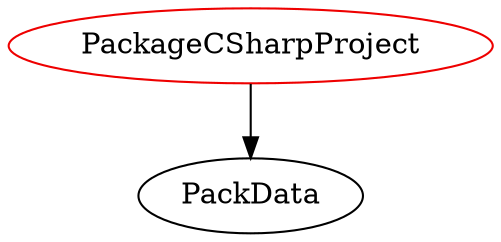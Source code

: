 digraph packagecsharpproject{
PackageCSharpProject -> PackData;
PackageCSharpProject	[shape=oval, color=red2, label="PackageCSharpProject"];
}
